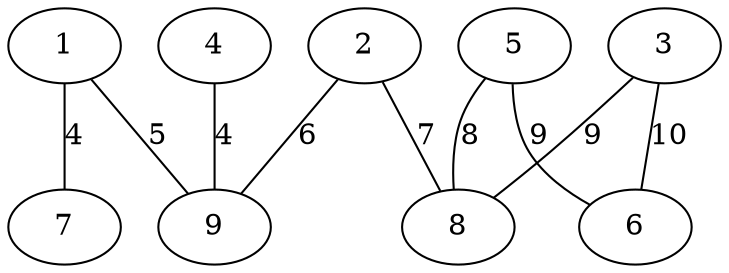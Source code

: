 graph {
    1 -- 9 [label=5]
    1 -- 7 [label=4]
    2 -- 8 [label=7]
    2 -- 9 [label=6]
    3 -- 6 [label=10]
    3 -- 8 [label=9]
    4 -- 9 [label=4]
    5 -- 6 [label=9]
    5 -- 8 [label=8]
}
